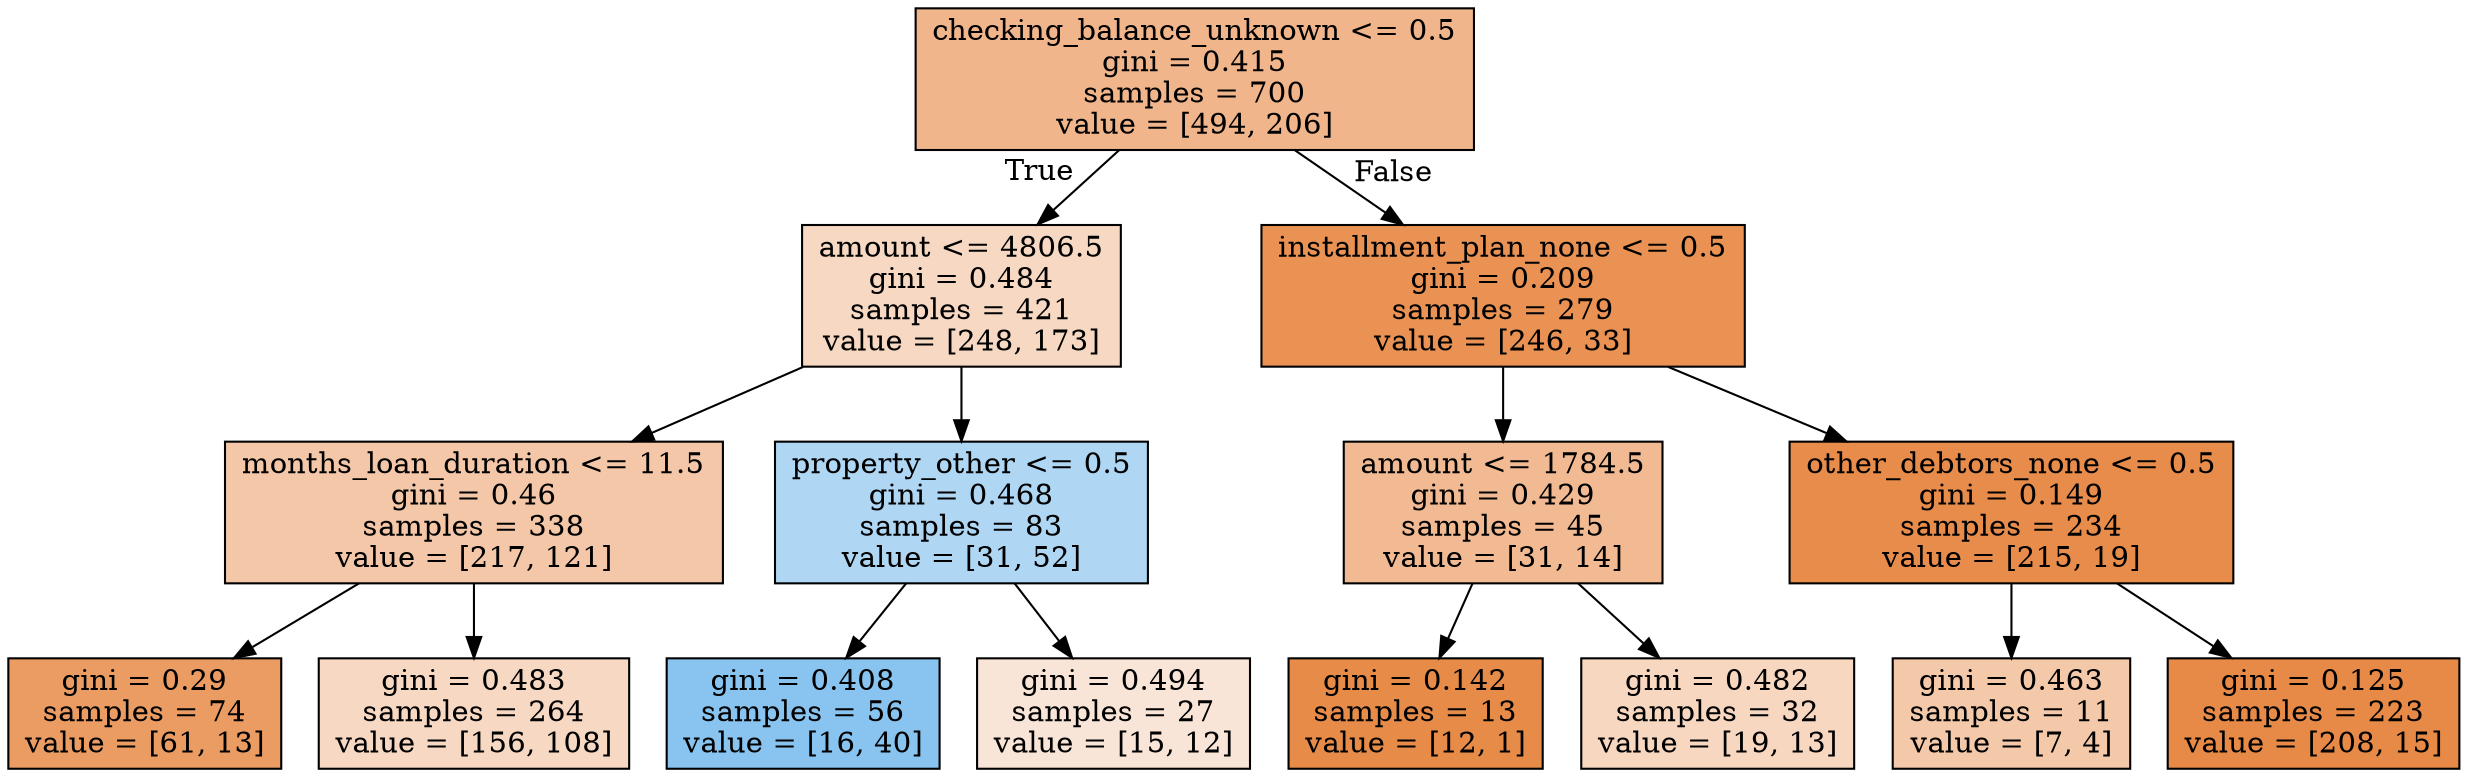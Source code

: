 digraph Tree {
node [shape=box, style="filled", color="black"] ;
0 [label="checking_balance_unknown <= 0.5\ngini = 0.415\nsamples = 700\nvalue = [494, 206]", fillcolor="#e5813995"] ;
1 [label="amount <= 4806.5\ngini = 0.484\nsamples = 421\nvalue = [248, 173]", fillcolor="#e581394d"] ;
0 -> 1 [labeldistance=2.5, labelangle=45, headlabel="True"] ;
2 [label="months_loan_duration <= 11.5\ngini = 0.46\nsamples = 338\nvalue = [217, 121]", fillcolor="#e5813971"] ;
1 -> 2 ;
3 [label="gini = 0.29\nsamples = 74\nvalue = [61, 13]", fillcolor="#e58139c9"] ;
2 -> 3 ;
4 [label="gini = 0.483\nsamples = 264\nvalue = [156, 108]", fillcolor="#e581394e"] ;
2 -> 4 ;
5 [label="property_other <= 0.5\ngini = 0.468\nsamples = 83\nvalue = [31, 52]", fillcolor="#399de567"] ;
1 -> 5 ;
6 [label="gini = 0.408\nsamples = 56\nvalue = [16, 40]", fillcolor="#399de599"] ;
5 -> 6 ;
7 [label="gini = 0.494\nsamples = 27\nvalue = [15, 12]", fillcolor="#e5813933"] ;
5 -> 7 ;
8 [label="installment_plan_none <= 0.5\ngini = 0.209\nsamples = 279\nvalue = [246, 33]", fillcolor="#e58139dd"] ;
0 -> 8 [labeldistance=2.5, labelangle=-45, headlabel="False"] ;
9 [label="amount <= 1784.5\ngini = 0.429\nsamples = 45\nvalue = [31, 14]", fillcolor="#e581398c"] ;
8 -> 9 ;
10 [label="gini = 0.142\nsamples = 13\nvalue = [12, 1]", fillcolor="#e58139ea"] ;
9 -> 10 ;
11 [label="gini = 0.482\nsamples = 32\nvalue = [19, 13]", fillcolor="#e5813951"] ;
9 -> 11 ;
12 [label="other_debtors_none <= 0.5\ngini = 0.149\nsamples = 234\nvalue = [215, 19]", fillcolor="#e58139e8"] ;
8 -> 12 ;
13 [label="gini = 0.463\nsamples = 11\nvalue = [7, 4]", fillcolor="#e581396d"] ;
12 -> 13 ;
14 [label="gini = 0.125\nsamples = 223\nvalue = [208, 15]", fillcolor="#e58139ed"] ;
12 -> 14 ;
}